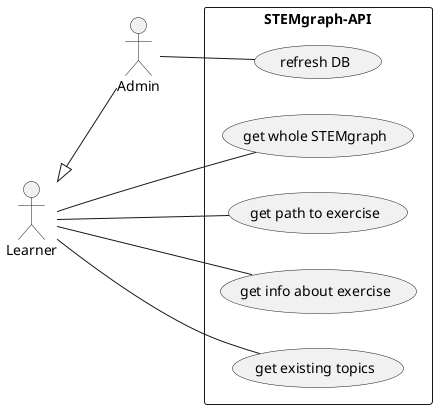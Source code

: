 @startuml

left to right direction
skinparam packageStyle rectangle

:Admin:
:Learner:
Learner <|-- Admin

rectangle STEMgraph-API {
	(get whole STEMgraph)
	(get path to exercise)
	(get info about exercise)
	(get existing topics)
	(refresh DB)
}

Admin -- (refresh DB)
Learner -- (get whole STEMgraph)
Learner -- (get existing topics)
Learner -- (get path to exercise)
Learner -- (get info about exercise)

@enduml
